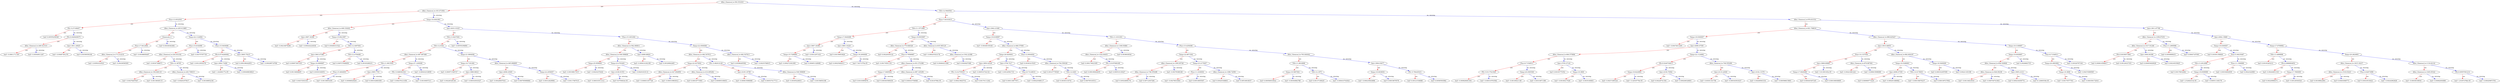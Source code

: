 digraph {
    graph [ rankdir=TB ]

    0 [ label="After_Chemical_h<593.551819" ]
    0 -> 1 [label="yes" color="#FF0000"]
    0 -> 2 [label="no, missing" color="#0000FF"]

    1 [ label="After_Chemical_h<353.471954" ]
    1 -> 3 [label="yes" color="#FF0000"]
    1 -> 4 [label="no, missing" color="#0000FF"]

    3 [ label="Flux<13.0532503" ]
    3 -> 7 [label="yes" color="#FF0000"]
    3 -> 8 [label="no, missing" color="#0000FF"]

    7 [ label="FR<-0.27108407" ]
    7 -> 15 [label="yes" color="#FF0000"]
    7 -> 16 [label="no, missing" color="#0000FF"]

    15 [ label="leaf=0.00555259548" ]

    16 [ label="FR<0.0449409075" ]
    16 -> 31 [label="yes" color="#FF0000"]
    16 -> 32 [label="no, missing" color="#0000FF"]

    31 [ label="After_Chemical_h<269.521515" ]
    31 -> 61 [label="yes" color="#FF0000"]
    31 -> 62 [label="no, missing" color="#0000FF"]

    61 [ label="leaf=-0.00611711387" ]

    62 [ label="leaf=-0.00540911267" ]

    32 [ label="Qair<3911.20825" ]
    32 -> 63 [label="yes" color="#FF0000"]
    32 -> 64 [label="no, missing" color="#0000FF"]

    63 [ label="leaf=-0.00487391278" ]

    64 [ label="leaf=0.00356559106" ]

    8 [ label="After_Chemical_h<205.013885" ]
    8 -> 17 [label="yes" color="#FF0000"]
    8 -> 18 [label="no, missing" color="#0000FF"]

    17 [ label="Chemicals<1" ]
    17 -> 33 [label="yes" color="#FF0000"]
    17 -> 34 [label="no, missing" color="#0000FF"]

    33 [ label="Flux<17.9412994" ]
    33 -> 65 [label="yes" color="#FF0000"]
    33 -> 66 [label="no, missing" color="#0000FF"]

    65 [ label="After_Chemical_h<173.212219" ]
    65 -> 107 [label="yes" color="#FF0000"]
    65 -> 108 [label="no, missing" color="#0000FF"]

    107 [ label="leaf=-0.00561616523" ]

    108 [ label="leaf=-0.00436590565" ]

    66 [ label="leaf=-0.00368656497" ]

    34 [ label="leaf=0.00436362484" ]

    18 [ label="Temp<22.1124992" ]
    18 -> 35 [label="yes" color="#FF0000"]
    18 -> 36 [label="no, missing" color="#0000FF"]

    35 [ label="Flux<15.6192999" ]
    35 -> 67 [label="yes" color="#FF0000"]
    35 -> 68 [label="no, missing" color="#0000FF"]

    67 [ label="After_Chemical_h<244.053192" ]
    67 -> 109 [label="yes" color="#FF0000"]
    67 -> 110 [label="no, missing" color="#0000FF"]

    109 [ label="leaf=-0.00347386673" ]

    110 [ label="TSS<12.36765" ]
    110 -> 171 [label="yes" color="#FF0000"]
    110 -> 172 [label="no, missing" color="#0000FF"]

    171 [ label="After_Chemical_h<336.646118" ]
    171 -> 241 [label="yes" color="#FF0000"]
    171 -> 242 [label="no, missing" color="#0000FF"]

    241 [ label="leaf=-0.00278287847" ]

    242 [ label="leaf=-0.00136049115" ]

    172 [ label="After_Chemical_h<263.709015" ]
    172 -> 243 [label="yes" color="#FF0000"]
    172 -> 244 [label="no, missing" color="#0000FF"]

    243 [ label="leaf=-0.00261875917" ]

    244 [ label="leaf=-0.00169852236" ]

    68 [ label="leaf=-0.00375797739" ]

    36 [ label="Flux<15.5639496" ]
    36 -> 69 [label="yes" color="#FF0000"]
    36 -> 70 [label="no, missing" color="#0000FF"]

    69 [ label="FR<0.0734260082" ]
    69 -> 111 [label="yes" color="#FF0000"]
    69 -> 112 [label="no, missing" color="#0000FF"]

    111 [ label="leaf=-0.00123934378" ]

    112 [ label="Qair<3804.71606" ]
    112 -> 173 [label="yes" color="#FF0000"]
    112 -> 174 [label="no, missing" color="#0000FF"]

    173 [ label="leaf=-1.62406177e-05" ]

    174 [ label="leaf=-0.000408838823" ]

    70 [ label="Qair<3805.75415" ]
    70 -> 113 [label="yes" color="#FF0000"]
    70 -> 114 [label="no, missing" color="#0000FF"]

    113 [ label="leaf=0.000198442853" ]

    114 [ label="leaf=-0.000298719766" ]

    4 [ label="Temp<16.6581993" ]
    4 -> 9 [label="yes" color="#FF0000"]
    4 -> 10 [label="no, missing" color="#0000FF"]

    9 [ label="After_Chemical_h<408.334442" ]
    9 -> 19 [label="yes" color="#FF0000"]
    9 -> 20 [label="no, missing" color="#0000FF"]

    19 [ label="Qair<3907.34399" ]
    19 -> 37 [label="yes" color="#FF0000"]
    19 -> 38 [label="no, missing" color="#0000FF"]

    37 [ label="leaf=-0.00216679298" ]

    38 [ label="leaf=-0.000242224036" ]

    20 [ label="Temp<15.9021997" ]
    20 -> 39 [label="yes" color="#FF0000"]
    20 -> 40 [label="no, missing" color="#0000FF"]

    39 [ label="leaf=0.00406331522" ]

    40 [ label="TSS<12.4497004" ]
    40 -> 71 [label="yes" color="#FF0000"]
    40 -> 72 [label="no, missing" color="#0000FF"]

    71 [ label="Qair<3903.47388" ]
    71 -> 115 [label="yes" color="#FF0000"]
    71 -> 116 [label="no, missing" color="#0000FF"]

    115 [ label="leaf=0.000673007453" ]

    116 [ label="Temp<16.0699997" ]
    116 -> 175 [label="yes" color="#FF0000"]
    116 -> 176 [label="no, missing" color="#0000FF"]

    175 [ label="leaf=0.00134848605" ]

    176 [ label="leaf=0.00303340051" ]

    72 [ label="TSS<12.4756498" ]
    72 -> 117 [label="yes" color="#FF0000"]
    72 -> 118 [label="no, missing" color="#0000FF"]

    117 [ label="leaf=0.000727608858" ]

    118 [ label="leaf=0.00183280231" ]

    10 [ label="Qair<4033.33325" ]
    10 -> 21 [label="yes" color="#FF0000"]
    10 -> 22 [label="no, missing" color="#0000FF"]

    21 [ label="TSS<13.8437004" ]
    21 -> 41 [label="yes" color="#FF0000"]
    21 -> 42 [label="no, missing" color="#0000FF"]

    41 [ label="TSS<12.0344" ]
    41 -> 73 [label="yes" color="#FF0000"]
    41 -> 74 [label="no, missing" color="#0000FF"]

    73 [ label="After_Chemical_h<487.997498" ]
    73 -> 119 [label="yes" color="#FF0000"]
    73 -> 120 [label="no, missing" color="#0000FF"]

    119 [ label="TSS<11.9815502" ]
    119 -> 177 [label="yes" color="#FF0000"]
    119 -> 178 [label="no, missing" color="#0000FF"]

    177 [ label="Flux<15.4644003" ]
    177 -> 245 [label="yes" color="#FF0000"]
    177 -> 246 [label="no, missing" color="#0000FF"]

    245 [ label="leaf=-0.00272543193" ]

    246 [ label="leaf=-0.00136953255" ]

    178 [ label="Qair<3905.7793" ]
    178 -> 247 [label="yes" color="#FF0000"]
    178 -> 248 [label="no, missing" color="#0000FF"]

    247 [ label="leaf=-0.00066029263" ]

    248 [ label="leaf=0.000102883459" ]

    120 [ label="Temp<27.1200008" ]
    120 -> 179 [label="yes" color="#FF0000"]
    120 -> 180 [label="no, missing" color="#0000FF"]

    179 [ label="FR<-0.0469381921" ]
    179 -> 249 [label="yes" color="#FF0000"]
    179 -> 250 [label="no, missing" color="#0000FF"]

    249 [ label="leaf=-0.000276121456" ]

    250 [ label="leaf=-0.00100007211" ]

    180 [ label="leaf=-0.000432318659" ]

    74 [ label="Temp<21.0694008" ]
    74 -> 121 [label="yes" color="#FF0000"]
    74 -> 122 [label="no, missing" color="#0000FF"]

    121 [ label="Temp<16.7181492" ]
    121 -> 181 [label="yes" color="#FF0000"]
    121 -> 182 [label="no, missing" color="#0000FF"]

    181 [ label="leaf=-0.000571546727" ]

    182 [ label="Qair<3989.96021" ]
    182 -> 251 [label="yes" color="#FF0000"]
    182 -> 252 [label="no, missing" color="#0000FF"]

    251 [ label="leaf=-0.00226328149" ]

    252 [ label="leaf=-0.000343916327" ]

    122 [ label="After_Chemical_h<465.898895" ]
    122 -> 183 [label="yes" color="#FF0000"]
    122 -> 184 [label="no, missing" color="#0000FF"]

    183 [ label="Qair<4006.43945" ]
    183 -> 253 [label="yes" color="#FF0000"]
    183 -> 254 [label="no, missing" color="#0000FF"]

    253 [ label="leaf=-0.00428007916" ]

    254 [ label="leaf=0.000785998884" ]

    184 [ label="Temp<22.2056007" ]
    184 -> 255 [label="yes" color="#FF0000"]
    184 -> 256 [label="no, missing" color="#0000FF"]

    255 [ label="leaf=-0.00312629994" ]

    256 [ label="leaf=-0.00117067015" ]

    42 [ label="leaf=-0.00555256894" ]

    22 [ label="Flux<15.3451004" ]
    22 -> 43 [label="yes" color="#FF0000"]
    22 -> 44 [label="no, missing" color="#0000FF"]

    43 [ label="After_Chemical_h<562.080811" ]
    43 -> 75 [label="yes" color="#FF0000"]
    43 -> 76 [label="no, missing" color="#0000FF"]

    75 [ label="After_Chemical_h<549.599609" ]
    75 -> 123 [label="yes" color="#FF0000"]
    75 -> 124 [label="no, missing" color="#0000FF"]

    123 [ label="Temp<25.9599991" ]
    123 -> 185 [label="yes" color="#FF0000"]
    123 -> 186 [label="no, missing" color="#0000FF"]

    185 [ label="leaf=-0.00338817015" ]

    186 [ label="leaf=-0.00243270444" ]

    124 [ label="Temp<23.4793491" ]
    124 -> 187 [label="yes" color="#FF0000"]
    124 -> 188 [label="no, missing" color="#0000FF"]

    187 [ label="Qair<4106.91553" ]
    187 -> 257 [label="yes" color="#FF0000"]
    187 -> 258 [label="no, missing" color="#0000FF"]

    257 [ label="leaf=-0.000333511212" ]

    258 [ label="leaf=9.6750824e-05" ]

    188 [ label="leaf=-0.00201619114" ]

    76 [ label="Qair<4089.69824" ]
    76 -> 125 [label="yes" color="#FF0000"]
    76 -> 126 [label="no, missing" color="#0000FF"]

    125 [ label="leaf=-0.000414182199" ]

    126 [ label="leaf=0.00329842465" ]

    44 [ label="Temp<22.4500008" ]
    44 -> 77 [label="yes" color="#FF0000"]
    44 -> 78 [label="no, missing" color="#0000FF"]

    77 [ label="After_Chemical_h<482.547913" ]
    77 -> 127 [label="yes" color="#FF0000"]
    77 -> 128 [label="no, missing" color="#0000FF"]

    127 [ label="Temp<22.0275002" ]
    127 -> 189 [label="yes" color="#FF0000"]
    127 -> 190 [label="no, missing" color="#0000FF"]

    189 [ label="After_Chemical_h<427.604858" ]
    189 -> 259 [label="yes" color="#FF0000"]
    189 -> 260 [label="no, missing" color="#0000FF"]

    259 [ label="leaf=-0.000831457728" ]

    260 [ label="leaf=-0.000319963612" ]

    190 [ label="After_Chemical_h<414.695282" ]
    190 -> 261 [label="yes" color="#FF0000"]
    190 -> 262 [label="no, missing" color="#0000FF"]

    261 [ label="leaf=0.00018773583" ]

    262 [ label="leaf=0.000905190653" ]

    128 [ label="FR<-0.482014149" ]
    128 -> 191 [label="yes" color="#FF0000"]
    128 -> 192 [label="no, missing" color="#0000FF"]

    191 [ label="Qair<4105.18799" ]
    191 -> 263 [label="yes" color="#FF0000"]
    191 -> 264 [label="no, missing" color="#0000FF"]

    263 [ label="leaf=-0.000615096069" ]

    264 [ label="leaf=0.000537417713" ]

    192 [ label="After_Chemical_h<549.599609" ]
    192 -> 265 [label="yes" color="#FF0000"]
    192 -> 266 [label="no, missing" color="#0000FF"]

    265 [ label="leaf=-0.00305226631" ]

    266 [ label="leaf=-0.00156854198" ]

    78 [ label="After_Chemical_h<482.547913" ]
    78 -> 129 [label="yes" color="#FF0000"]
    78 -> 130 [label="no, missing" color="#0000FF"]

    129 [ label="leaf=0.00586285582" ]

    130 [ label="leaf=-0.00253766915" ]

    2 [ label="TSS<12.5940504" ]
    2 -> 5 [label="yes" color="#FF0000"]
    2 -> 6 [label="no, missing" color="#0000FF"]

    5 [ label="Flux<7.83333015" ]
    5 -> 11 [label="yes" color="#FF0000"]
    5 -> 12 [label="no, missing" color="#0000FF"]

    11 [ label="TSS<11.1571999" ]
    11 -> 23 [label="yes" color="#FF0000"]
    11 -> 24 [label="no, missing" color="#0000FF"]

    23 [ label="Temp<17.9440498" ]
    23 -> 45 [label="yes" color="#FF0000"]
    23 -> 46 [label="no, missing" color="#0000FF"]

    45 [ label="Qair<3907.34399" ]
    45 -> 79 [label="yes" color="#FF0000"]
    45 -> 80 [label="no, missing" color="#0000FF"]

    79 [ label="Temp<15.7299995" ]
    79 -> 131 [label="yes" color="#FF0000"]
    79 -> 132 [label="no, missing" color="#0000FF"]

    131 [ label="leaf=-0.000272361009" ]

    132 [ label="leaf=0.000651328068" ]

    80 [ label="leaf=-0.00312971021" ]

    46 [ label="Qair<3893.10229" ]
    46 -> 81 [label="yes" color="#FF0000"]
    46 -> 82 [label="no, missing" color="#0000FF"]

    81 [ label="leaf=0.00159953826" ]

    82 [ label="Temp<18.2000008" ]
    82 -> 133 [label="yes" color="#FF0000"]
    82 -> 134 [label="no, missing" color="#0000FF"]

    133 [ label="leaf=0.00025482013" ]

    134 [ label="leaf=7.6271579e-05" ]

    24 [ label="Temp<19.9505997" ]
    24 -> 47 [label="yes" color="#FF0000"]
    24 -> 48 [label="no, missing" color="#0000FF"]

    47 [ label="After_Chemical_h<770.848328" ]
    47 -> 83 [label="yes" color="#FF0000"]
    47 -> 84 [label="no, missing" color="#0000FF"]

    83 [ label="leaf=0.00226305122" ]

    84 [ label="Flux<5.79589987" ]
    84 -> 135 [label="yes" color="#FF0000"]
    84 -> 136 [label="no, missing" color="#0000FF"]

    135 [ label="leaf=-0.00174501154" ]

    136 [ label="After_Chemical_h<931.572388" ]
    136 -> 193 [label="yes" color="#FF0000"]
    136 -> 194 [label="no, missing" color="#0000FF"]

    193 [ label="Temp<17.8465004" ]
    193 -> 267 [label="yes" color="#FF0000"]
    193 -> 268 [label="no, missing" color="#0000FF"]

    267 [ label="leaf=0.00103995879" ]

    268 [ label="leaf=0.000363589439" ]

    194 [ label="After_Chemical_h<987.325256" ]
    194 -> 269 [label="yes" color="#FF0000"]
    194 -> 270 [label="no, missing" color="#0000FF"]

    269 [ label="leaf=0.000433756068" ]

    270 [ label="leaf=8.6416796e-05" ]

    48 [ label="After_Chemical_h<635.565125" ]
    48 -> 85 [label="yes" color="#FF0000"]
    48 -> 86 [label="no, missing" color="#0000FF"]

    85 [ label="leaf=-0.000253523176" ]

    86 [ label="After_Chemical_h<1542.22388" ]
    86 -> 137 [label="yes" color="#FF0000"]
    86 -> 138 [label="no, missing" color="#0000FF"]

    137 [ label="leaf=0.00464431569" ]

    138 [ label="leaf=0.0029207496" ]

    12 [ label="Qair<3902.23389" ]
    12 -> 25 [label="yes" color="#FF0000"]
    12 -> 26 [label="no, missing" color="#0000FF"]

    25 [ label="Temp<19.8199997" ]
    25 -> 49 [label="yes" color="#FF0000"]
    25 -> 50 [label="no, missing" color="#0000FF"]

    49 [ label="leaf=-0.00448105438" ]

    50 [ label="After_Chemical_h<660.57959" ]
    50 -> 87 [label="yes" color="#FF0000"]
    50 -> 88 [label="no, missing" color="#0000FF"]

    87 [ label="Temp<26.9200001" ]
    87 -> 139 [label="yes" color="#FF0000"]
    87 -> 140 [label="no, missing" color="#0000FF"]

    139 [ label="Qair<3850.42529" ]
    139 -> 195 [label="yes" color="#FF0000"]
    139 -> 196 [label="no, missing" color="#0000FF"]

    195 [ label="FR<-0.212755919" ]
    195 -> 271 [label="yes" color="#FF0000"]
    195 -> 272 [label="no, missing" color="#0000FF"]

    271 [ label="leaf=-0.000219625741" ]

    272 [ label="leaf=0.00170111202" ]

    196 [ label="leaf=-0.000533742132" ]

    140 [ label="Qair<3756.7417" ]
    140 -> 197 [label="yes" color="#FF0000"]
    140 -> 198 [label="no, missing" color="#0000FF"]

    197 [ label="leaf=-0.00120561733" ]

    198 [ label="Flux<8.73128033" ]
    198 -> 273 [label="yes" color="#FF0000"]
    198 -> 274 [label="no, missing" color="#0000FF"]

    273 [ label="leaf=0.000116877971" ]

    274 [ label="leaf=-0.000225486117" ]

    88 [ label="Flux<12.8044004" ]
    88 -> 141 [label="yes" color="#FF0000"]
    88 -> 142 [label="no, missing" color="#0000FF"]

    141 [ label="leaf=0.00363215525" ]

    142 [ label="After_Chemical_h<704.559326" ]
    142 -> 199 [label="yes" color="#FF0000"]
    142 -> 200 [label="no, missing" color="#0000FF"]

    199 [ label="leaf=0.00147778529" ]

    200 [ label="TSS<12.0281" ]
    200 -> 275 [label="yes" color="#FF0000"]
    200 -> 276 [label="no, missing" color="#0000FF"]

    275 [ label="leaf=0.00303134741" ]

    276 [ label="leaf=0.000785183511" ]

    26 [ label="TSS<11.0331001" ]
    26 -> 51 [label="yes" color="#FF0000"]
    26 -> 52 [label="no, missing" color="#0000FF"]

    51 [ label="After_Chemical_h<1306.93884" ]
    51 -> 89 [label="yes" color="#FF0000"]
    51 -> 90 [label="no, missing" color="#0000FF"]

    89 [ label="After_Chemical_h<1222.64453" ]
    89 -> 143 [label="yes" color="#FF0000"]
    89 -> 144 [label="no, missing" color="#0000FF"]

    143 [ label="leaf=0.000179023395" ]

    144 [ label="FR<-0.0197908189" ]
    144 -> 201 [label="yes" color="#FF0000"]
    144 -> 202 [label="no, missing" color="#0000FF"]

    201 [ label="leaf=0.000189262835" ]

    202 [ label="leaf=0.000533130427" ]

    90 [ label="leaf=0.0039636544" ]

    52 [ label="Flux<15.4256496" ]
    52 -> 91 [label="yes" color="#FF0000"]
    52 -> 92 [label="no, missing" color="#0000FF"]

    91 [ label="Temp<22.9871502" ]
    91 -> 145 [label="yes" color="#FF0000"]
    91 -> 146 [label="no, missing" color="#0000FF"]

    145 [ label="After_Chemical_h<1565.95728" ]
    145 -> 203 [label="yes" color="#FF0000"]
    145 -> 204 [label="no, missing" color="#0000FF"]

    203 [ label="After_Chemical_h<748.555298" ]
    203 -> 277 [label="yes" color="#FF0000"]
    203 -> 278 [label="no, missing" color="#0000FF"]

    277 [ label="leaf=0.00524699176" ]

    278 [ label="leaf=0.00712047284" ]

    204 [ label="leaf=-0.00378388166" ]

    146 [ label="Temp<23.2175007" ]
    146 -> 205 [label="yes" color="#FF0000"]
    146 -> 206 [label="no, missing" color="#0000FF"]

    205 [ label="Flux<11.4160004" ]
    205 -> 279 [label="yes" color="#FF0000"]
    205 -> 280 [label="no, missing" color="#0000FF"]

    279 [ label="leaf=-0.00278033083" ]

    280 [ label="leaf=0.00519855507" ]

    206 [ label="After_Chemical_h<1086.72058" ]
    206 -> 281 [label="yes" color="#FF0000"]
    206 -> 282 [label="no, missing" color="#0000FF"]

    281 [ label="leaf=0.00425348803" ]

    282 [ label="leaf=0.00518918037" ]

    92 [ label="After_Chemical_h<783.640442" ]
    92 -> 147 [label="yes" color="#FF0000"]
    92 -> 148 [label="no, missing" color="#0000FF"]

    147 [ label="TSS<11.8818998" ]
    147 -> 207 [label="yes" color="#FF0000"]
    147 -> 208 [label="no, missing" color="#0000FF"]

    207 [ label="Temp<19.5697002" ]
    207 -> 283 [label="yes" color="#FF0000"]
    207 -> 284 [label="no, missing" color="#0000FF"]

    283 [ label="leaf=0.000560016022" ]

    284 [ label="leaf=-0.00304982788" ]

    208 [ label="TSS<12.1875" ]
    208 -> 285 [label="yes" color="#FF0000"]
    208 -> 286 [label="no, missing" color="#0000FF"]

    285 [ label="leaf=0.00137108425" ]

    286 [ label="leaf=-0.000433702924" ]

    148 [ label="Qair<3904.93677" ]
    148 -> 209 [label="yes" color="#FF0000"]
    148 -> 210 [label="no, missing" color="#0000FF"]

    209 [ label="Temp<18.4638004" ]
    209 -> 287 [label="yes" color="#FF0000"]
    209 -> 288 [label="no, missing" color="#0000FF"]

    287 [ label="leaf=-0.000230924896" ]

    288 [ label="leaf=0.00019679578" ]

    210 [ label="FR<-0.784245431" ]
    210 -> 289 [label="yes" color="#FF0000"]
    210 -> 290 [label="no, missing" color="#0000FF"]

    289 [ label="leaf=0.00121536688" ]

    290 [ label="leaf=0.00585593982" ]

    6 [ label="After_Chemical_h<976.631531" ]
    6 -> 13 [label="yes" color="#FF0000"]
    6 -> 14 [label="no, missing" color="#0000FF"]

    13 [ label="After_Chemical_h<821.768616" ]
    13 -> 27 [label="yes" color="#FF0000"]
    13 -> 28 [label="no, missing" color="#0000FF"]

    27 [ label="Temp<19.0300007" ]
    27 -> 53 [label="yes" color="#FF0000"]
    27 -> 54 [label="no, missing" color="#0000FF"]

    53 [ label="leaf=-0.00474013295" ]

    54 [ label="Qair<4099.47559" ]
    54 -> 93 [label="yes" color="#FF0000"]
    54 -> 94 [label="no, missing" color="#0000FF"]

    93 [ label="After_Chemical_h<664.575806" ]
    93 -> 149 [label="yes" color="#FF0000"]
    93 -> 150 [label="no, missing" color="#0000FF"]

    149 [ label="Flux<6.71549511" ]
    149 -> 211 [label="yes" color="#FF0000"]
    149 -> 212 [label="no, missing" color="#0000FF"]

    211 [ label="FR<-0.0117521929" ]
    211 -> 291 [label="yes" color="#FF0000"]
    211 -> 292 [label="no, missing" color="#0000FF"]

    291 [ label="leaf=-0.000828481454" ]

    292 [ label="leaf=-0.000319763582" ]

    212 [ label="Temp<20.4565506" ]
    212 -> 293 [label="yes" color="#FF0000"]
    212 -> 294 [label="no, missing" color="#0000FF"]

    293 [ label="leaf=-0.00149421149" ]

    294 [ label="leaf=-0.00310671399" ]

    150 [ label="Qair<3705.27124" ]
    150 -> 213 [label="yes" color="#FF0000"]
    150 -> 214 [label="no, missing" color="#0000FF"]

    213 [ label="leaf=0.00193775352" ]

    214 [ label="Temp<19.3806" ]
    214 -> 295 [label="yes" color="#FF0000"]
    214 -> 296 [label="no, missing" color="#0000FF"]

    295 [ label="leaf=-0.00160217029" ]

    296 [ label="leaf=-0.0035160603" ]

    94 [ label="Temp<22.1124992" ]
    94 -> 151 [label="yes" color="#FF0000"]
    94 -> 152 [label="no, missing" color="#0000FF"]

    151 [ label="FR<0.0240744613" ]
    151 -> 215 [label="yes" color="#FF0000"]
    151 -> 216 [label="no, missing" color="#0000FF"]

    215 [ label="Temp<19.6224995" ]
    215 -> 297 [label="yes" color="#FF0000"]
    215 -> 298 [label="no, missing" color="#0000FF"]

    297 [ label="leaf=-0.00271085324" ]

    298 [ label="leaf=-5.32535778e-05" ]

    216 [ label="Qair<4104.76562" ]
    216 -> 299 [label="yes" color="#FF0000"]
    216 -> 300 [label="no, missing" color="#0000FF"]

    299 [ label="leaf=0.00226741354" ]

    300 [ label="leaf=-0.000208326601" ]

    152 [ label="After_Chemical_h<748.555298" ]
    152 -> 217 [label="yes" color="#FF0000"]
    152 -> 218 [label="no, missing" color="#0000FF"]

    217 [ label="Qair<4110.22949" ]
    217 -> 301 [label="yes" color="#FF0000"]
    217 -> 302 [label="no, missing" color="#0000FF"]

    301 [ label="leaf=-0.00301161758" ]

    302 [ label="leaf=-0.000343916327" ]

    218 [ label="Qair<4102.13379" ]
    218 -> 303 [label="yes" color="#FF0000"]
    218 -> 304 [label="no, missing" color="#0000FF"]

    303 [ label="leaf=-0.00208563334" ]

    304 [ label="leaf=-0.000596615893" ]

    28 [ label="After_Chemical_h<898.625427" ]
    28 -> 55 [label="yes" color="#FF0000"]
    28 -> 56 [label="no, missing" color="#0000FF"]

    55 [ label="Qair<3910.46655" ]
    55 -> 95 [label="yes" color="#FF0000"]
    55 -> 96 [label="no, missing" color="#0000FF"]

    95 [ label="Flux<14.1337004" ]
    95 -> 153 [label="yes" color="#FF0000"]
    95 -> 154 [label="no, missing" color="#0000FF"]

    153 [ label="Qair<3808.60669" ]
    153 -> 219 [label="yes" color="#FF0000"]
    153 -> 220 [label="no, missing" color="#0000FF"]

    219 [ label="Temp<17.9440498" ]
    219 -> 305 [label="yes" color="#FF0000"]
    219 -> 306 [label="no, missing" color="#0000FF"]

    305 [ label="leaf=0.000445367245" ]

    306 [ label="leaf=0.000108049695" ]

    220 [ label="leaf=-5.01383183e-05" ]

    154 [ label="After_Chemical_h<879.987061" ]
    154 -> 221 [label="yes" color="#FF0000"]
    154 -> 222 [label="no, missing" color="#0000FF"]

    221 [ label="leaf=-0.00221681222" ]

    222 [ label="leaf=-0.000615096069" ]

    96 [ label="After_Chemical_h<892.604187" ]
    96 -> 155 [label="yes" color="#FF0000"]
    96 -> 156 [label="no, missing" color="#0000FF"]

    155 [ label="Temp<18.5296993" ]
    155 -> 223 [label="yes" color="#FF0000"]
    155 -> 224 [label="no, missing" color="#0000FF"]

    223 [ label="Qair<4099.47559" ]
    223 -> 307 [label="yes" color="#FF0000"]
    223 -> 308 [label="no, missing" color="#0000FF"]

    307 [ label="leaf=0.000909773225" ]

    308 [ label="leaf=-0.000201486982" ]

    224 [ label="TSS<14.0178003" ]
    224 -> 309 [label="yes" color="#FF0000"]
    224 -> 310 [label="no, missing" color="#0000FF"]

    309 [ label="leaf=-0.000156676237" ]

    310 [ label="leaf=0.000109727902" ]

    156 [ label="Temp<18.5400009" ]
    156 -> 225 [label="yes" color="#FF0000"]
    156 -> 226 [label="no, missing" color="#0000FF"]

    225 [ label="leaf=0.000332387659" ]

    226 [ label="leaf=0.00221183198" ]

    56 [ label="Temp<19.3199997" ]
    56 -> 97 [label="yes" color="#FF0000"]
    56 -> 98 [label="no, missing" color="#0000FF"]

    97 [ label="Temp<19.0636997" ]
    97 -> 157 [label="yes" color="#FF0000"]
    97 -> 158 [label="no, missing" color="#0000FF"]

    157 [ label="After_Chemical_h<958.529846" ]
    157 -> 227 [label="yes" color="#FF0000"]
    157 -> 228 [label="no, missing" color="#0000FF"]

    227 [ label="After_Chemical_h<926.00238" ]
    227 -> 311 [label="yes" color="#FF0000"]
    227 -> 312 [label="no, missing" color="#0000FF"]

    311 [ label="leaf=-0.00134023919" ]

    312 [ label="leaf=-0.000740741903" ]

    228 [ label="Qair<3905.21411" ]
    228 -> 313 [label="yes" color="#FF0000"]
    228 -> 314 [label="no, missing" color="#0000FF"]

    313 [ label="leaf=0.000234459774" ]

    314 [ label="leaf=6.12060539e-05" ]

    158 [ label="leaf=0.0026663735" ]

    98 [ label="Flux<6.71549511" ]
    98 -> 159 [label="yes" color="#FF0000"]
    98 -> 160 [label="no, missing" color="#0000FF"]

    159 [ label="Temp<20.4993992" ]
    159 -> 229 [label="yes" color="#FF0000"]
    159 -> 230 [label="no, missing" color="#0000FF"]

    229 [ label="Temp<19.3806" ]
    229 -> 315 [label="yes" color="#FF0000"]
    229 -> 316 [label="no, missing" color="#0000FF"]

    315 [ label="leaf=-0.00175577763" ]

    316 [ label="leaf=-0.000359172816" ]

    230 [ label="leaf=-0.00274589565" ]

    160 [ label="leaf=-0.00320797344" ]

    14 [ label="Qair<3911.67798" ]
    14 -> 29 [label="yes" color="#FF0000"]
    14 -> 30 [label="no, missing" color="#0000FF"]

    29 [ label="After_Chemical_h<1058.97253" ]
    29 -> 57 [label="yes" color="#FF0000"]
    29 -> 58 [label="no, missing" color="#0000FF"]

    57 [ label="After_Chemical_h<1017.91248" ]
    57 -> 99 [label="yes" color="#FF0000"]
    57 -> 100 [label="no, missing" color="#0000FF"]

    99 [ label="FR<0.00356573961" ]
    99 -> 161 [label="yes" color="#FF0000"]
    99 -> 162 [label="no, missing" color="#0000FF"]

    161 [ label="leaf=0.000614598917" ]

    162 [ label="leaf=0.00126327353" ]

    100 [ label="Qair<3904.84399" ]
    100 -> 163 [label="yes" color="#FF0000"]
    100 -> 164 [label="no, missing" color="#0000FF"]

    163 [ label="leaf=0.000654929026" ]

    164 [ label="leaf=0.00234535825" ]

    58 [ label="Flux<11.2995996" ]
    58 -> 101 [label="yes" color="#FF0000"]
    58 -> 102 [label="no, missing" color="#0000FF"]

    101 [ label="leaf=0.0050899433" ]

    102 [ label="leaf=0.00647187093" ]

    30 [ label="Qair<4062.15869" ]
    30 -> 59 [label="yes" color="#FF0000"]
    30 -> 60 [label="no, missing" color="#0000FF"]

    59 [ label="Temp<19.0300007" ]
    59 -> 103 [label="yes" color="#FF0000"]
    59 -> 104 [label="no, missing" color="#0000FF"]

    103 [ label="leaf=0.00391358649" ]

    104 [ label="Flux<5.49235487" ]
    104 -> 165 [label="yes" color="#FF0000"]
    104 -> 166 [label="no, missing" color="#0000FF"]

    165 [ label="TSS<13.2912998" ]
    165 -> 231 [label="yes" color="#FF0000"]
    165 -> 232 [label="no, missing" color="#0000FF"]

    231 [ label="leaf=0.00178032462" ]

    232 [ label="Temp<19.6599998" ]
    232 -> 317 [label="yes" color="#FF0000"]
    232 -> 318 [label="no, missing" color="#0000FF"]

    317 [ label="leaf=-2.52462414e-05" ]

    318 [ label="leaf=-0.000511160179" ]

    166 [ label="Flux<11.1569996" ]
    166 -> 233 [label="yes" color="#FF0000"]
    166 -> 234 [label="no, missing" color="#0000FF"]

    233 [ label="leaf=-0.00334002939" ]

    234 [ label="leaf=0.0022322908" ]

    60 [ label="Temp<17.8799992" ]
    60 -> 105 [label="yes" color="#FF0000"]
    60 -> 106 [label="no, missing" color="#0000FF"]

    105 [ label="TSS<13.4899998" ]
    105 -> 167 [label="yes" color="#FF0000"]
    105 -> 168 [label="no, missing" color="#0000FF"]

    167 [ label="leaf=0.00183263212" ]

    168 [ label="FR<0.0686804652" ]
    168 -> 235 [label="yes" color="#FF0000"]
    168 -> 236 [label="no, missing" color="#0000FF"]

    235 [ label="leaf=-0.00244651316" ]

    236 [ label="Temp<17.7900009" ]
    236 -> 319 [label="yes" color="#FF0000"]
    236 -> 320 [label="no, missing" color="#0000FF"]

    319 [ label="leaf=0.00220969273" ]

    320 [ label="leaf=-0.00129304524" ]

    106 [ label="Temp<20.2824993" ]
    106 -> 169 [label="yes" color="#FF0000"]
    106 -> 170 [label="no, missing" color="#0000FF"]

    169 [ label="After_Chemical_h<1815.18237" ]
    169 -> 237 [label="yes" color="#FF0000"]
    169 -> 238 [label="no, missing" color="#0000FF"]

    237 [ label="After_Chemical_h<1518.03223" ]
    237 -> 321 [label="yes" color="#FF0000"]
    237 -> 322 [label="no, missing" color="#0000FF"]

    321 [ label="leaf=0.00189822691" ]

    322 [ label="leaf=0.00403068773" ]

    238 [ label="Flux<4.62673998" ]
    238 -> 323 [label="yes" color="#FF0000"]
    238 -> 324 [label="no, missing" color="#0000FF"]

    323 [ label="leaf=0.00416518422" ]

    324 [ label="leaf=-0.00242962828" ]

    170 [ label="After_Chemical_h<1134.62122" ]
    170 -> 239 [label="yes" color="#FF0000"]
    170 -> 240 [label="no, missing" color="#0000FF"]

    239 [ label="After_Chemical_h<1045.05322" ]
    239 -> 325 [label="yes" color="#FF0000"]
    239 -> 326 [label="no, missing" color="#0000FF"]

    325 [ label="leaf=-0.00038339934" ]

    326 [ label="leaf=-0.00062004989" ]

    240 [ label="FR<0.00557001214" ]
    240 -> 327 [label="yes" color="#FF0000"]
    240 -> 328 [label="no, missing" color="#0000FF"]

    327 [ label="leaf=-2.91872766e-05" ]

    328 [ label="leaf=-0.000209973761" ]
}
